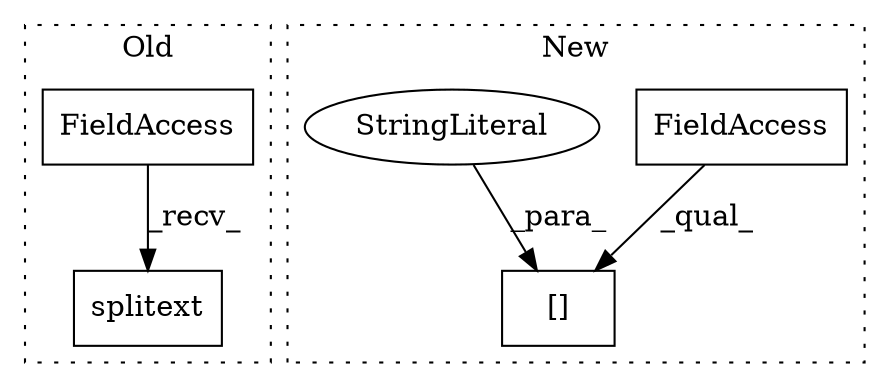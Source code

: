 digraph G {
subgraph cluster0 {
1 [label="splitext" a="32" s="5381,5427" l="9,1" shape="box"];
3 [label="FieldAccess" a="22" s="5373" l="7" shape="box"];
label = "Old";
style="dotted";
}
subgraph cluster1 {
2 [label="[]" a="2" s="4367,4376" l="6,1" shape="box"];
4 [label="FieldAccess" a="22" s="4367" l="5" shape="box"];
5 [label="StringLiteral" a="45" s="4373" l="3" shape="ellipse"];
label = "New";
style="dotted";
}
3 -> 1 [label="_recv_"];
4 -> 2 [label="_qual_"];
5 -> 2 [label="_para_"];
}